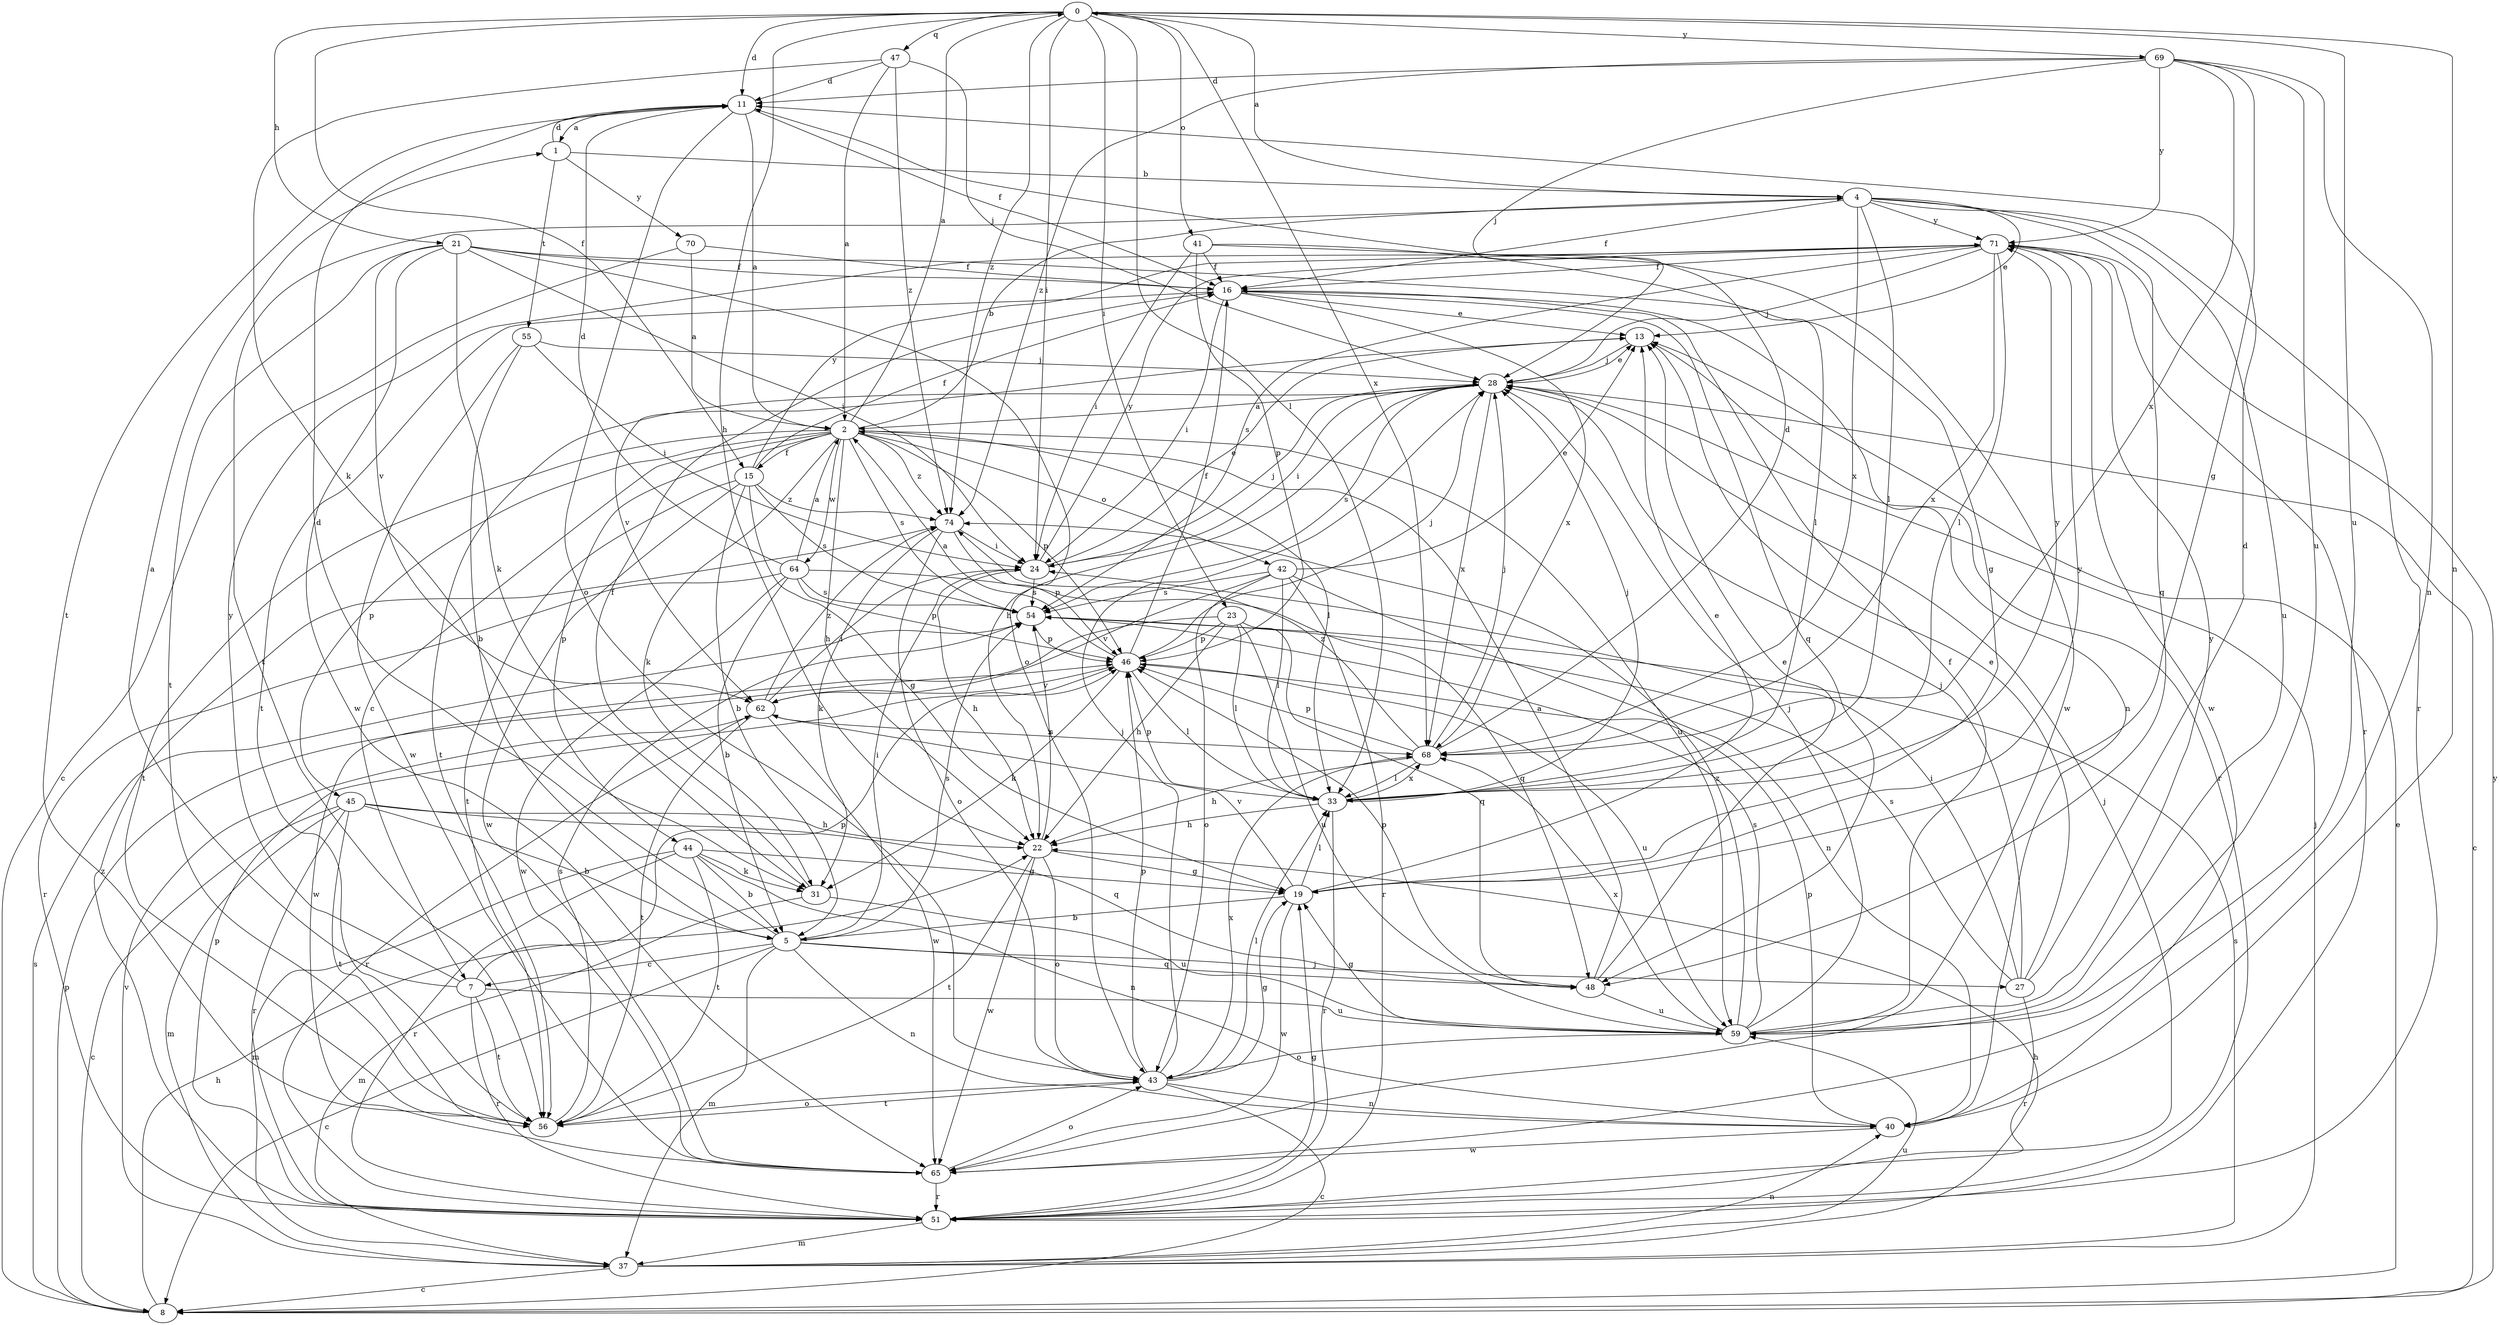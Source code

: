 strict digraph  {
0;
1;
2;
4;
5;
7;
8;
11;
13;
15;
16;
19;
21;
22;
23;
24;
27;
28;
31;
33;
37;
40;
41;
42;
43;
44;
45;
46;
47;
48;
51;
54;
55;
56;
59;
62;
64;
65;
68;
69;
70;
71;
74;
0 -> 11  [label=d];
0 -> 15  [label=f];
0 -> 21  [label=h];
0 -> 22  [label=h];
0 -> 23  [label=i];
0 -> 24  [label=i];
0 -> 33  [label=l];
0 -> 40  [label=n];
0 -> 41  [label=o];
0 -> 47  [label=q];
0 -> 59  [label=u];
0 -> 68  [label=x];
0 -> 69  [label=y];
0 -> 74  [label=z];
1 -> 4  [label=b];
1 -> 11  [label=d];
1 -> 55  [label=t];
1 -> 70  [label=y];
2 -> 0  [label=a];
2 -> 4  [label=b];
2 -> 7  [label=c];
2 -> 15  [label=f];
2 -> 22  [label=h];
2 -> 31  [label=k];
2 -> 33  [label=l];
2 -> 42  [label=o];
2 -> 44  [label=p];
2 -> 45  [label=p];
2 -> 46  [label=p];
2 -> 54  [label=s];
2 -> 56  [label=t];
2 -> 59  [label=u];
2 -> 64  [label=w];
2 -> 74  [label=z];
4 -> 0  [label=a];
4 -> 13  [label=e];
4 -> 16  [label=f];
4 -> 33  [label=l];
4 -> 48  [label=q];
4 -> 51  [label=r];
4 -> 56  [label=t];
4 -> 59  [label=u];
4 -> 68  [label=x];
4 -> 71  [label=y];
5 -> 7  [label=c];
5 -> 8  [label=c];
5 -> 11  [label=d];
5 -> 24  [label=i];
5 -> 27  [label=j];
5 -> 37  [label=m];
5 -> 40  [label=n];
5 -> 48  [label=q];
5 -> 54  [label=s];
7 -> 1  [label=a];
7 -> 46  [label=p];
7 -> 51  [label=r];
7 -> 56  [label=t];
7 -> 59  [label=u];
7 -> 71  [label=y];
8 -> 13  [label=e];
8 -> 22  [label=h];
8 -> 46  [label=p];
8 -> 54  [label=s];
8 -> 71  [label=y];
11 -> 1  [label=a];
11 -> 2  [label=a];
11 -> 16  [label=f];
11 -> 43  [label=o];
11 -> 56  [label=t];
13 -> 28  [label=j];
13 -> 51  [label=r];
13 -> 62  [label=v];
15 -> 5  [label=b];
15 -> 16  [label=f];
15 -> 19  [label=g];
15 -> 54  [label=s];
15 -> 56  [label=t];
15 -> 65  [label=w];
15 -> 71  [label=y];
15 -> 74  [label=z];
16 -> 13  [label=e];
16 -> 24  [label=i];
16 -> 40  [label=n];
16 -> 48  [label=q];
16 -> 56  [label=t];
16 -> 68  [label=x];
19 -> 5  [label=b];
19 -> 13  [label=e];
19 -> 33  [label=l];
19 -> 62  [label=v];
19 -> 65  [label=w];
19 -> 71  [label=y];
21 -> 16  [label=f];
21 -> 19  [label=g];
21 -> 24  [label=i];
21 -> 31  [label=k];
21 -> 43  [label=o];
21 -> 56  [label=t];
21 -> 62  [label=v];
21 -> 65  [label=w];
22 -> 19  [label=g];
22 -> 43  [label=o];
22 -> 54  [label=s];
22 -> 56  [label=t];
22 -> 65  [label=w];
23 -> 22  [label=h];
23 -> 33  [label=l];
23 -> 46  [label=p];
23 -> 48  [label=q];
23 -> 59  [label=u];
23 -> 65  [label=w];
24 -> 13  [label=e];
24 -> 22  [label=h];
24 -> 28  [label=j];
24 -> 54  [label=s];
24 -> 71  [label=y];
27 -> 11  [label=d];
27 -> 13  [label=e];
27 -> 24  [label=i];
27 -> 28  [label=j];
27 -> 51  [label=r];
27 -> 54  [label=s];
28 -> 2  [label=a];
28 -> 8  [label=c];
28 -> 13  [label=e];
28 -> 22  [label=h];
28 -> 24  [label=i];
28 -> 54  [label=s];
28 -> 56  [label=t];
28 -> 68  [label=x];
31 -> 16  [label=f];
31 -> 37  [label=m];
31 -> 59  [label=u];
33 -> 22  [label=h];
33 -> 28  [label=j];
33 -> 46  [label=p];
33 -> 51  [label=r];
33 -> 68  [label=x];
33 -> 71  [label=y];
37 -> 8  [label=c];
37 -> 22  [label=h];
37 -> 28  [label=j];
37 -> 40  [label=n];
37 -> 54  [label=s];
37 -> 59  [label=u];
37 -> 62  [label=v];
40 -> 46  [label=p];
40 -> 65  [label=w];
41 -> 16  [label=f];
41 -> 24  [label=i];
41 -> 33  [label=l];
41 -> 46  [label=p];
41 -> 65  [label=w];
42 -> 13  [label=e];
42 -> 33  [label=l];
42 -> 40  [label=n];
42 -> 43  [label=o];
42 -> 51  [label=r];
42 -> 54  [label=s];
42 -> 62  [label=v];
43 -> 8  [label=c];
43 -> 19  [label=g];
43 -> 28  [label=j];
43 -> 33  [label=l];
43 -> 40  [label=n];
43 -> 46  [label=p];
43 -> 56  [label=t];
43 -> 68  [label=x];
44 -> 5  [label=b];
44 -> 19  [label=g];
44 -> 31  [label=k];
44 -> 37  [label=m];
44 -> 40  [label=n];
44 -> 51  [label=r];
44 -> 56  [label=t];
45 -> 5  [label=b];
45 -> 8  [label=c];
45 -> 22  [label=h];
45 -> 37  [label=m];
45 -> 48  [label=q];
45 -> 51  [label=r];
45 -> 56  [label=t];
46 -> 2  [label=a];
46 -> 16  [label=f];
46 -> 28  [label=j];
46 -> 31  [label=k];
46 -> 33  [label=l];
46 -> 59  [label=u];
46 -> 62  [label=v];
47 -> 2  [label=a];
47 -> 11  [label=d];
47 -> 28  [label=j];
47 -> 31  [label=k];
47 -> 74  [label=z];
48 -> 2  [label=a];
48 -> 13  [label=e];
48 -> 46  [label=p];
48 -> 59  [label=u];
51 -> 19  [label=g];
51 -> 28  [label=j];
51 -> 37  [label=m];
51 -> 46  [label=p];
51 -> 74  [label=z];
54 -> 46  [label=p];
55 -> 5  [label=b];
55 -> 24  [label=i];
55 -> 28  [label=j];
55 -> 65  [label=w];
56 -> 43  [label=o];
56 -> 54  [label=s];
59 -> 16  [label=f];
59 -> 19  [label=g];
59 -> 28  [label=j];
59 -> 43  [label=o];
59 -> 54  [label=s];
59 -> 68  [label=x];
59 -> 71  [label=y];
59 -> 74  [label=z];
62 -> 24  [label=i];
62 -> 51  [label=r];
62 -> 56  [label=t];
62 -> 65  [label=w];
62 -> 68  [label=x];
62 -> 74  [label=z];
64 -> 2  [label=a];
64 -> 5  [label=b];
64 -> 11  [label=d];
64 -> 46  [label=p];
64 -> 48  [label=q];
64 -> 51  [label=r];
64 -> 54  [label=s];
64 -> 65  [label=w];
65 -> 43  [label=o];
65 -> 51  [label=r];
68 -> 11  [label=d];
68 -> 22  [label=h];
68 -> 28  [label=j];
68 -> 33  [label=l];
68 -> 46  [label=p];
68 -> 74  [label=z];
69 -> 11  [label=d];
69 -> 19  [label=g];
69 -> 28  [label=j];
69 -> 40  [label=n];
69 -> 59  [label=u];
69 -> 68  [label=x];
69 -> 71  [label=y];
69 -> 74  [label=z];
70 -> 2  [label=a];
70 -> 8  [label=c];
70 -> 16  [label=f];
71 -> 16  [label=f];
71 -> 28  [label=j];
71 -> 33  [label=l];
71 -> 51  [label=r];
71 -> 54  [label=s];
71 -> 65  [label=w];
71 -> 68  [label=x];
74 -> 24  [label=i];
74 -> 31  [label=k];
74 -> 43  [label=o];
74 -> 46  [label=p];
}

